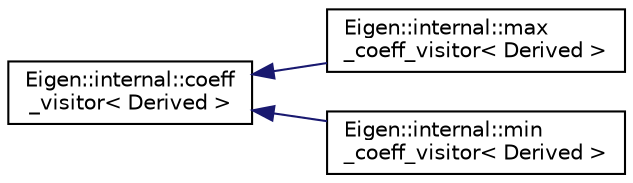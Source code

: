 digraph "Graphical Class Hierarchy"
{
  edge [fontname="Helvetica",fontsize="10",labelfontname="Helvetica",labelfontsize="10"];
  node [fontname="Helvetica",fontsize="10",shape=record];
  rankdir="LR";
  Node1 [label="Eigen::internal::coeff\l_visitor\< Derived \>",height=0.2,width=0.4,color="black", fillcolor="white", style="filled",URL="$struct_eigen_1_1internal_1_1coeff__visitor.html"];
  Node1 -> Node2 [dir="back",color="midnightblue",fontsize="10",style="solid",fontname="Helvetica"];
  Node2 [label="Eigen::internal::max\l_coeff_visitor\< Derived \>",height=0.2,width=0.4,color="black", fillcolor="white", style="filled",URL="$struct_eigen_1_1internal_1_1max__coeff__visitor.html"];
  Node1 -> Node3 [dir="back",color="midnightblue",fontsize="10",style="solid",fontname="Helvetica"];
  Node3 [label="Eigen::internal::min\l_coeff_visitor\< Derived \>",height=0.2,width=0.4,color="black", fillcolor="white", style="filled",URL="$struct_eigen_1_1internal_1_1min__coeff__visitor.html"];
}
